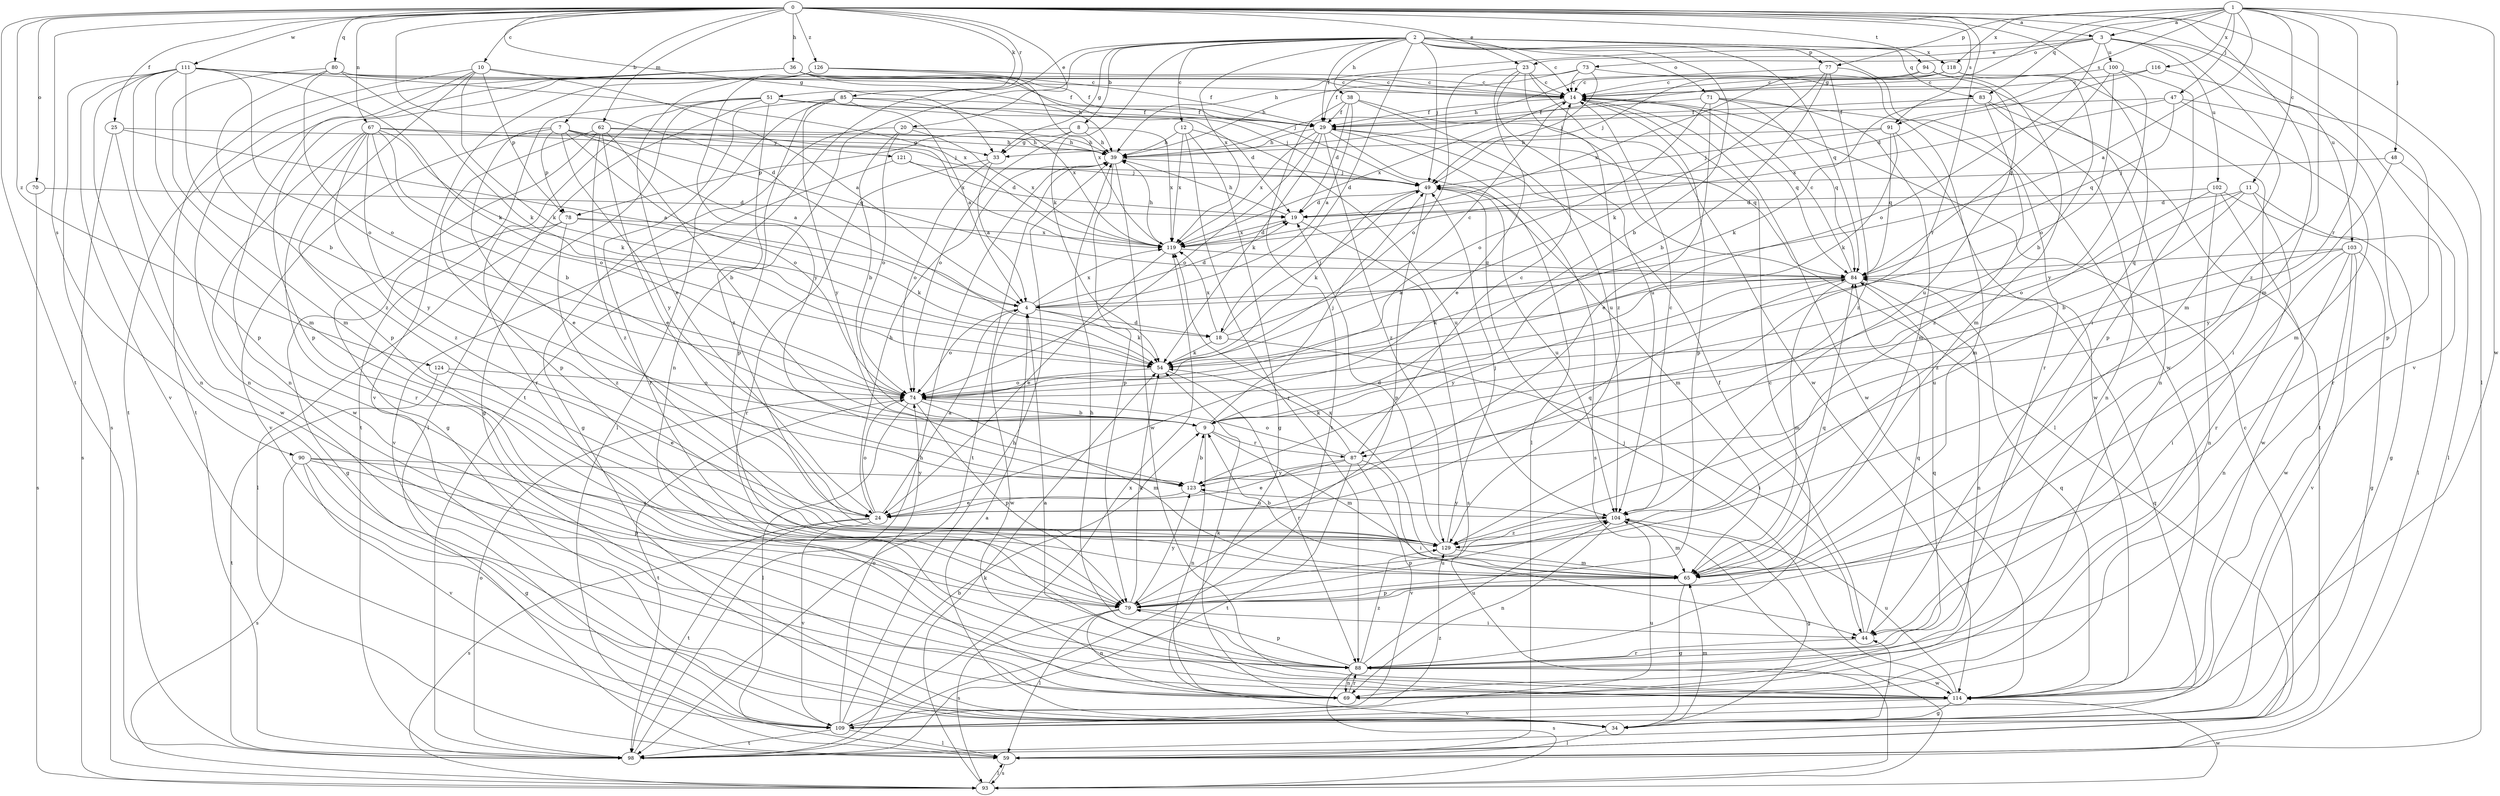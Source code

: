 strict digraph  {
0;
1;
2;
3;
4;
7;
8;
9;
10;
11;
12;
14;
18;
19;
20;
23;
24;
25;
29;
33;
34;
36;
38;
39;
44;
47;
48;
49;
51;
54;
59;
62;
65;
67;
69;
70;
71;
73;
74;
77;
78;
79;
80;
83;
84;
85;
87;
88;
90;
91;
93;
94;
98;
100;
102;
103;
104;
109;
111;
114;
116;
118;
119;
121;
123;
124;
126;
129;
0 -> 3  [label=a];
0 -> 7  [label=b];
0 -> 10  [label=c];
0 -> 18  [label=d];
0 -> 20  [label=e];
0 -> 23  [label=e];
0 -> 25  [label=f];
0 -> 33  [label=g];
0 -> 36  [label=h];
0 -> 44  [label=i];
0 -> 51  [label=k];
0 -> 59  [label=l];
0 -> 62  [label=m];
0 -> 65  [label=m];
0 -> 67  [label=n];
0 -> 70  [label=o];
0 -> 80  [label=q];
0 -> 85  [label=r];
0 -> 87  [label=r];
0 -> 90  [label=s];
0 -> 91  [label=s];
0 -> 94  [label=t];
0 -> 98  [label=t];
0 -> 109  [label=v];
0 -> 111  [label=w];
0 -> 124  [label=z];
0 -> 126  [label=z];
1 -> 3  [label=a];
1 -> 4  [label=a];
1 -> 11  [label=c];
1 -> 33  [label=g];
1 -> 47  [label=j];
1 -> 48  [label=j];
1 -> 77  [label=p];
1 -> 83  [label=q];
1 -> 87  [label=r];
1 -> 91  [label=s];
1 -> 114  [label=w];
1 -> 116  [label=x];
1 -> 118  [label=x];
1 -> 129  [label=z];
2 -> 8  [label=b];
2 -> 9  [label=b];
2 -> 12  [label=c];
2 -> 14  [label=c];
2 -> 18  [label=d];
2 -> 29  [label=f];
2 -> 33  [label=g];
2 -> 38  [label=h];
2 -> 49  [label=j];
2 -> 54  [label=k];
2 -> 69  [label=n];
2 -> 71  [label=o];
2 -> 77  [label=p];
2 -> 83  [label=q];
2 -> 84  [label=q];
2 -> 98  [label=t];
2 -> 114  [label=w];
2 -> 118  [label=x];
2 -> 119  [label=x];
3 -> 23  [label=e];
3 -> 39  [label=h];
3 -> 65  [label=m];
3 -> 73  [label=o];
3 -> 74  [label=o];
3 -> 100  [label=u];
3 -> 102  [label=u];
3 -> 103  [label=u];
4 -> 18  [label=d];
4 -> 19  [label=d];
4 -> 54  [label=k];
4 -> 74  [label=o];
4 -> 114  [label=w];
4 -> 119  [label=x];
7 -> 4  [label=a];
7 -> 24  [label=e];
7 -> 33  [label=g];
7 -> 74  [label=o];
7 -> 78  [label=p];
7 -> 84  [label=q];
7 -> 109  [label=v];
7 -> 121  [label=y];
7 -> 123  [label=y];
8 -> 33  [label=g];
8 -> 39  [label=h];
8 -> 74  [label=o];
8 -> 78  [label=p];
8 -> 119  [label=x];
9 -> 49  [label=j];
9 -> 65  [label=m];
9 -> 69  [label=n];
9 -> 87  [label=r];
10 -> 4  [label=a];
10 -> 14  [label=c];
10 -> 54  [label=k];
10 -> 69  [label=n];
10 -> 78  [label=p];
10 -> 79  [label=p];
10 -> 98  [label=t];
11 -> 9  [label=b];
11 -> 19  [label=d];
11 -> 59  [label=l];
11 -> 74  [label=o];
11 -> 88  [label=r];
12 -> 34  [label=g];
12 -> 39  [label=h];
12 -> 88  [label=r];
12 -> 104  [label=u];
12 -> 119  [label=x];
14 -> 29  [label=f];
14 -> 79  [label=p];
14 -> 84  [label=q];
14 -> 114  [label=w];
14 -> 119  [label=x];
18 -> 14  [label=c];
18 -> 44  [label=i];
18 -> 49  [label=j];
18 -> 54  [label=k];
18 -> 119  [label=x];
19 -> 39  [label=h];
19 -> 93  [label=s];
19 -> 119  [label=x];
20 -> 9  [label=b];
20 -> 34  [label=g];
20 -> 39  [label=h];
20 -> 74  [label=o];
20 -> 119  [label=x];
23 -> 14  [label=c];
23 -> 24  [label=e];
23 -> 74  [label=o];
23 -> 104  [label=u];
23 -> 114  [label=w];
23 -> 129  [label=z];
24 -> 4  [label=a];
24 -> 39  [label=h];
24 -> 74  [label=o];
24 -> 84  [label=q];
24 -> 93  [label=s];
24 -> 98  [label=t];
24 -> 109  [label=v];
25 -> 4  [label=a];
25 -> 39  [label=h];
25 -> 93  [label=s];
25 -> 114  [label=w];
29 -> 39  [label=h];
29 -> 54  [label=k];
29 -> 59  [label=l];
29 -> 74  [label=o];
29 -> 84  [label=q];
29 -> 93  [label=s];
29 -> 119  [label=x];
29 -> 129  [label=z];
33 -> 4  [label=a];
33 -> 74  [label=o];
33 -> 88  [label=r];
34 -> 4  [label=a];
34 -> 44  [label=i];
34 -> 59  [label=l];
34 -> 65  [label=m];
34 -> 84  [label=q];
36 -> 14  [label=c];
36 -> 29  [label=f];
36 -> 39  [label=h];
36 -> 49  [label=j];
36 -> 69  [label=n];
36 -> 79  [label=p];
36 -> 98  [label=t];
38 -> 4  [label=a];
38 -> 19  [label=d];
38 -> 29  [label=f];
38 -> 59  [label=l];
38 -> 98  [label=t];
38 -> 104  [label=u];
39 -> 49  [label=j];
39 -> 79  [label=p];
39 -> 98  [label=t];
39 -> 114  [label=w];
44 -> 29  [label=f];
44 -> 84  [label=q];
44 -> 88  [label=r];
47 -> 29  [label=f];
47 -> 65  [label=m];
47 -> 84  [label=q];
47 -> 88  [label=r];
47 -> 119  [label=x];
48 -> 49  [label=j];
48 -> 59  [label=l];
48 -> 123  [label=y];
49 -> 19  [label=d];
49 -> 54  [label=k];
49 -> 65  [label=m];
49 -> 79  [label=p];
49 -> 104  [label=u];
51 -> 19  [label=d];
51 -> 29  [label=f];
51 -> 34  [label=g];
51 -> 49  [label=j];
51 -> 59  [label=l];
51 -> 88  [label=r];
51 -> 98  [label=t];
51 -> 129  [label=z];
54 -> 74  [label=o];
54 -> 88  [label=r];
59 -> 93  [label=s];
62 -> 9  [label=b];
62 -> 24  [label=e];
62 -> 34  [label=g];
62 -> 39  [label=h];
62 -> 79  [label=p];
62 -> 119  [label=x];
62 -> 129  [label=z];
65 -> 9  [label=b];
65 -> 34  [label=g];
65 -> 79  [label=p];
65 -> 84  [label=q];
65 -> 119  [label=x];
67 -> 9  [label=b];
67 -> 39  [label=h];
67 -> 49  [label=j];
67 -> 54  [label=k];
67 -> 74  [label=o];
67 -> 88  [label=r];
67 -> 114  [label=w];
67 -> 123  [label=y];
67 -> 129  [label=z];
69 -> 54  [label=k];
69 -> 88  [label=r];
70 -> 19  [label=d];
70 -> 93  [label=s];
71 -> 24  [label=e];
71 -> 29  [label=f];
71 -> 65  [label=m];
71 -> 74  [label=o];
71 -> 84  [label=q];
71 -> 114  [label=w];
73 -> 14  [label=c];
73 -> 29  [label=f];
73 -> 39  [label=h];
73 -> 49  [label=j];
73 -> 69  [label=n];
74 -> 9  [label=b];
74 -> 59  [label=l];
74 -> 65  [label=m];
74 -> 79  [label=p];
74 -> 98  [label=t];
77 -> 9  [label=b];
77 -> 14  [label=c];
77 -> 54  [label=k];
77 -> 88  [label=r];
77 -> 129  [label=z];
78 -> 34  [label=g];
78 -> 54  [label=k];
78 -> 59  [label=l];
78 -> 119  [label=x];
78 -> 129  [label=z];
79 -> 44  [label=i];
79 -> 54  [label=k];
79 -> 59  [label=l];
79 -> 69  [label=n];
79 -> 93  [label=s];
79 -> 104  [label=u];
79 -> 123  [label=y];
80 -> 14  [label=c];
80 -> 29  [label=f];
80 -> 54  [label=k];
80 -> 65  [label=m];
80 -> 74  [label=o];
80 -> 129  [label=z];
83 -> 29  [label=f];
83 -> 54  [label=k];
83 -> 69  [label=n];
83 -> 98  [label=t];
83 -> 129  [label=z];
84 -> 4  [label=a];
84 -> 14  [label=c];
84 -> 54  [label=k];
84 -> 65  [label=m];
84 -> 69  [label=n];
84 -> 123  [label=y];
85 -> 4  [label=a];
85 -> 29  [label=f];
85 -> 59  [label=l];
85 -> 79  [label=p];
85 -> 88  [label=r];
85 -> 119  [label=x];
85 -> 123  [label=y];
87 -> 14  [label=c];
87 -> 24  [label=e];
87 -> 44  [label=i];
87 -> 54  [label=k];
87 -> 74  [label=o];
87 -> 98  [label=t];
87 -> 109  [label=v];
87 -> 123  [label=y];
88 -> 14  [label=c];
88 -> 39  [label=h];
88 -> 69  [label=n];
88 -> 79  [label=p];
88 -> 84  [label=q];
88 -> 93  [label=s];
88 -> 104  [label=u];
88 -> 114  [label=w];
88 -> 129  [label=z];
90 -> 34  [label=g];
90 -> 79  [label=p];
90 -> 93  [label=s];
90 -> 109  [label=v];
90 -> 123  [label=y];
90 -> 129  [label=z];
91 -> 39  [label=h];
91 -> 49  [label=j];
91 -> 54  [label=k];
91 -> 65  [label=m];
91 -> 84  [label=q];
93 -> 54  [label=k];
93 -> 59  [label=l];
93 -> 114  [label=w];
94 -> 14  [label=c];
94 -> 49  [label=j];
94 -> 65  [label=m];
94 -> 104  [label=u];
98 -> 9  [label=b];
98 -> 14  [label=c];
98 -> 39  [label=h];
98 -> 74  [label=o];
100 -> 14  [label=c];
100 -> 74  [label=o];
100 -> 79  [label=p];
100 -> 84  [label=q];
100 -> 123  [label=y];
102 -> 19  [label=d];
102 -> 34  [label=g];
102 -> 69  [label=n];
102 -> 114  [label=w];
102 -> 129  [label=z];
103 -> 34  [label=g];
103 -> 44  [label=i];
103 -> 69  [label=n];
103 -> 84  [label=q];
103 -> 104  [label=u];
103 -> 109  [label=v];
103 -> 114  [label=w];
104 -> 14  [label=c];
104 -> 34  [label=g];
104 -> 65  [label=m];
104 -> 69  [label=n];
104 -> 79  [label=p];
104 -> 123  [label=y];
104 -> 129  [label=z];
109 -> 39  [label=h];
109 -> 59  [label=l];
109 -> 74  [label=o];
109 -> 98  [label=t];
109 -> 104  [label=u];
109 -> 119  [label=x];
109 -> 129  [label=z];
111 -> 9  [label=b];
111 -> 14  [label=c];
111 -> 54  [label=k];
111 -> 65  [label=m];
111 -> 69  [label=n];
111 -> 74  [label=o];
111 -> 79  [label=p];
111 -> 93  [label=s];
111 -> 109  [label=v];
111 -> 119  [label=x];
114 -> 4  [label=a];
114 -> 34  [label=g];
114 -> 49  [label=j];
114 -> 84  [label=q];
114 -> 104  [label=u];
114 -> 109  [label=v];
116 -> 14  [label=c];
116 -> 19  [label=d];
116 -> 79  [label=p];
118 -> 9  [label=b];
118 -> 14  [label=c];
118 -> 39  [label=h];
118 -> 44  [label=i];
118 -> 119  [label=x];
119 -> 19  [label=d];
119 -> 24  [label=e];
119 -> 39  [label=h];
119 -> 84  [label=q];
121 -> 19  [label=d];
121 -> 49  [label=j];
121 -> 109  [label=v];
123 -> 9  [label=b];
123 -> 24  [label=e];
123 -> 104  [label=u];
124 -> 24  [label=e];
124 -> 74  [label=o];
124 -> 98  [label=t];
126 -> 14  [label=c];
126 -> 24  [label=e];
126 -> 29  [label=f];
126 -> 109  [label=v];
126 -> 119  [label=x];
126 -> 123  [label=y];
129 -> 19  [label=d];
129 -> 49  [label=j];
129 -> 65  [label=m];
}
